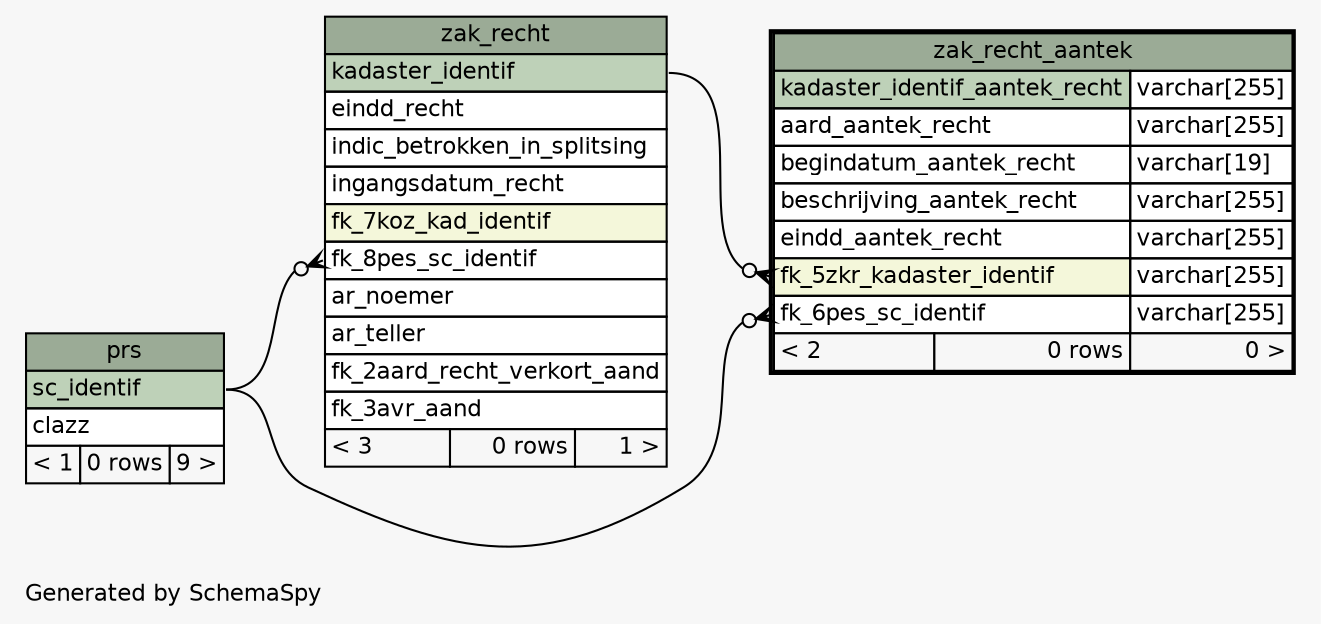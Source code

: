 // dot 2.43.0 on Linux 6.5.0-15-generic
// SchemaSpy rev Unknown
digraph "oneDegreeRelationshipsDiagram" {
  graph [
    rankdir="RL"
    bgcolor="#f7f7f7"
    label="\nGenerated by SchemaSpy"
    labeljust="l"
    nodesep="0.18"
    ranksep="0.46"
    fontname="Helvetica"
    fontsize="11"
  ];
  node [
    fontname="Helvetica"
    fontsize="11"
    shape="plaintext"
  ];
  edge [
    arrowsize="0.8"
  ];
  "zak_recht":"fk_8pes_sc_identif":w -> "prs":"sc_identif":e [arrowhead=none dir=back arrowtail=crowodot];
  "zak_recht_aantek":"fk_5zkr_kadaster_identif":w -> "zak_recht":"kadaster_identif":e [arrowhead=none dir=back arrowtail=crowodot];
  "zak_recht_aantek":"fk_6pes_sc_identif":w -> "prs":"sc_identif":e [arrowhead=none dir=back arrowtail=crowodot];
  "prs" [
    label=<
    <TABLE BORDER="0" CELLBORDER="1" CELLSPACING="0" BGCOLOR="#ffffff">
      <TR><TD COLSPAN="3" BGCOLOR="#9bab96" ALIGN="CENTER">prs</TD></TR>
      <TR><TD PORT="sc_identif" COLSPAN="3" BGCOLOR="#bed1b8" ALIGN="LEFT">sc_identif</TD></TR>
      <TR><TD PORT="clazz" COLSPAN="3" ALIGN="LEFT">clazz</TD></TR>
      <TR><TD ALIGN="LEFT" BGCOLOR="#f7f7f7">&lt; 1</TD><TD ALIGN="RIGHT" BGCOLOR="#f7f7f7">0 rows</TD><TD ALIGN="RIGHT" BGCOLOR="#f7f7f7">9 &gt;</TD></TR>
    </TABLE>>
    URL="prs.html"
    tooltip="prs"
  ];
  "zak_recht" [
    label=<
    <TABLE BORDER="0" CELLBORDER="1" CELLSPACING="0" BGCOLOR="#ffffff">
      <TR><TD COLSPAN="3" BGCOLOR="#9bab96" ALIGN="CENTER">zak_recht</TD></TR>
      <TR><TD PORT="kadaster_identif" COLSPAN="3" BGCOLOR="#bed1b8" ALIGN="LEFT">kadaster_identif</TD></TR>
      <TR><TD PORT="eindd_recht" COLSPAN="3" ALIGN="LEFT">eindd_recht</TD></TR>
      <TR><TD PORT="indic_betrokken_in_splitsing" COLSPAN="3" ALIGN="LEFT">indic_betrokken_in_splitsing</TD></TR>
      <TR><TD PORT="ingangsdatum_recht" COLSPAN="3" ALIGN="LEFT">ingangsdatum_recht</TD></TR>
      <TR><TD PORT="fk_7koz_kad_identif" COLSPAN="3" BGCOLOR="#f4f7da" ALIGN="LEFT">fk_7koz_kad_identif</TD></TR>
      <TR><TD PORT="fk_8pes_sc_identif" COLSPAN="3" ALIGN="LEFT">fk_8pes_sc_identif</TD></TR>
      <TR><TD PORT="ar_noemer" COLSPAN="3" ALIGN="LEFT">ar_noemer</TD></TR>
      <TR><TD PORT="ar_teller" COLSPAN="3" ALIGN="LEFT">ar_teller</TD></TR>
      <TR><TD PORT="fk_2aard_recht_verkort_aand" COLSPAN="3" ALIGN="LEFT">fk_2aard_recht_verkort_aand</TD></TR>
      <TR><TD PORT="fk_3avr_aand" COLSPAN="3" ALIGN="LEFT">fk_3avr_aand</TD></TR>
      <TR><TD ALIGN="LEFT" BGCOLOR="#f7f7f7">&lt; 3</TD><TD ALIGN="RIGHT" BGCOLOR="#f7f7f7">0 rows</TD><TD ALIGN="RIGHT" BGCOLOR="#f7f7f7">1 &gt;</TD></TR>
    </TABLE>>
    URL="zak_recht.html"
    tooltip="zak_recht"
  ];
  "zak_recht_aantek" [
    label=<
    <TABLE BORDER="2" CELLBORDER="1" CELLSPACING="0" BGCOLOR="#ffffff">
      <TR><TD COLSPAN="3" BGCOLOR="#9bab96" ALIGN="CENTER">zak_recht_aantek</TD></TR>
      <TR><TD PORT="kadaster_identif_aantek_recht" COLSPAN="2" BGCOLOR="#bed1b8" ALIGN="LEFT">kadaster_identif_aantek_recht</TD><TD PORT="kadaster_identif_aantek_recht.type" ALIGN="LEFT">varchar[255]</TD></TR>
      <TR><TD PORT="aard_aantek_recht" COLSPAN="2" ALIGN="LEFT">aard_aantek_recht</TD><TD PORT="aard_aantek_recht.type" ALIGN="LEFT">varchar[255]</TD></TR>
      <TR><TD PORT="begindatum_aantek_recht" COLSPAN="2" ALIGN="LEFT">begindatum_aantek_recht</TD><TD PORT="begindatum_aantek_recht.type" ALIGN="LEFT">varchar[19]</TD></TR>
      <TR><TD PORT="beschrijving_aantek_recht" COLSPAN="2" ALIGN="LEFT">beschrijving_aantek_recht</TD><TD PORT="beschrijving_aantek_recht.type" ALIGN="LEFT">varchar[255]</TD></TR>
      <TR><TD PORT="eindd_aantek_recht" COLSPAN="2" ALIGN="LEFT">eindd_aantek_recht</TD><TD PORT="eindd_aantek_recht.type" ALIGN="LEFT">varchar[255]</TD></TR>
      <TR><TD PORT="fk_5zkr_kadaster_identif" COLSPAN="2" BGCOLOR="#f4f7da" ALIGN="LEFT">fk_5zkr_kadaster_identif</TD><TD PORT="fk_5zkr_kadaster_identif.type" ALIGN="LEFT">varchar[255]</TD></TR>
      <TR><TD PORT="fk_6pes_sc_identif" COLSPAN="2" ALIGN="LEFT">fk_6pes_sc_identif</TD><TD PORT="fk_6pes_sc_identif.type" ALIGN="LEFT">varchar[255]</TD></TR>
      <TR><TD ALIGN="LEFT" BGCOLOR="#f7f7f7">&lt; 2</TD><TD ALIGN="RIGHT" BGCOLOR="#f7f7f7">0 rows</TD><TD ALIGN="RIGHT" BGCOLOR="#f7f7f7">0 &gt;</TD></TR>
    </TABLE>>
    URL="zak_recht_aantek.html"
    tooltip="zak_recht_aantek"
  ];
}
